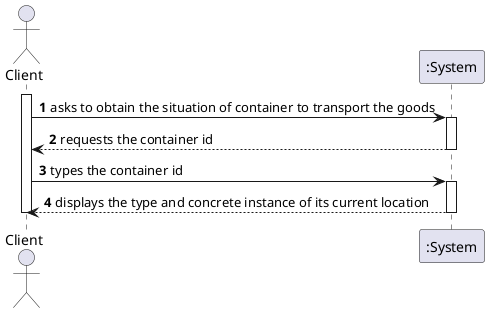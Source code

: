 @startuml
autonumber
actor Client as C

activate C
C -> ":System" : asks to obtain the situation of container to transport the goods
activate ":System"
":System" --> C : requests the container id
deactivate ":System"
C -> ":System" : types the container id
activate ":System"
":System" --> C : displays the type and concrete instance of its current location
deactivate ":System"

deactivate C
@enduml